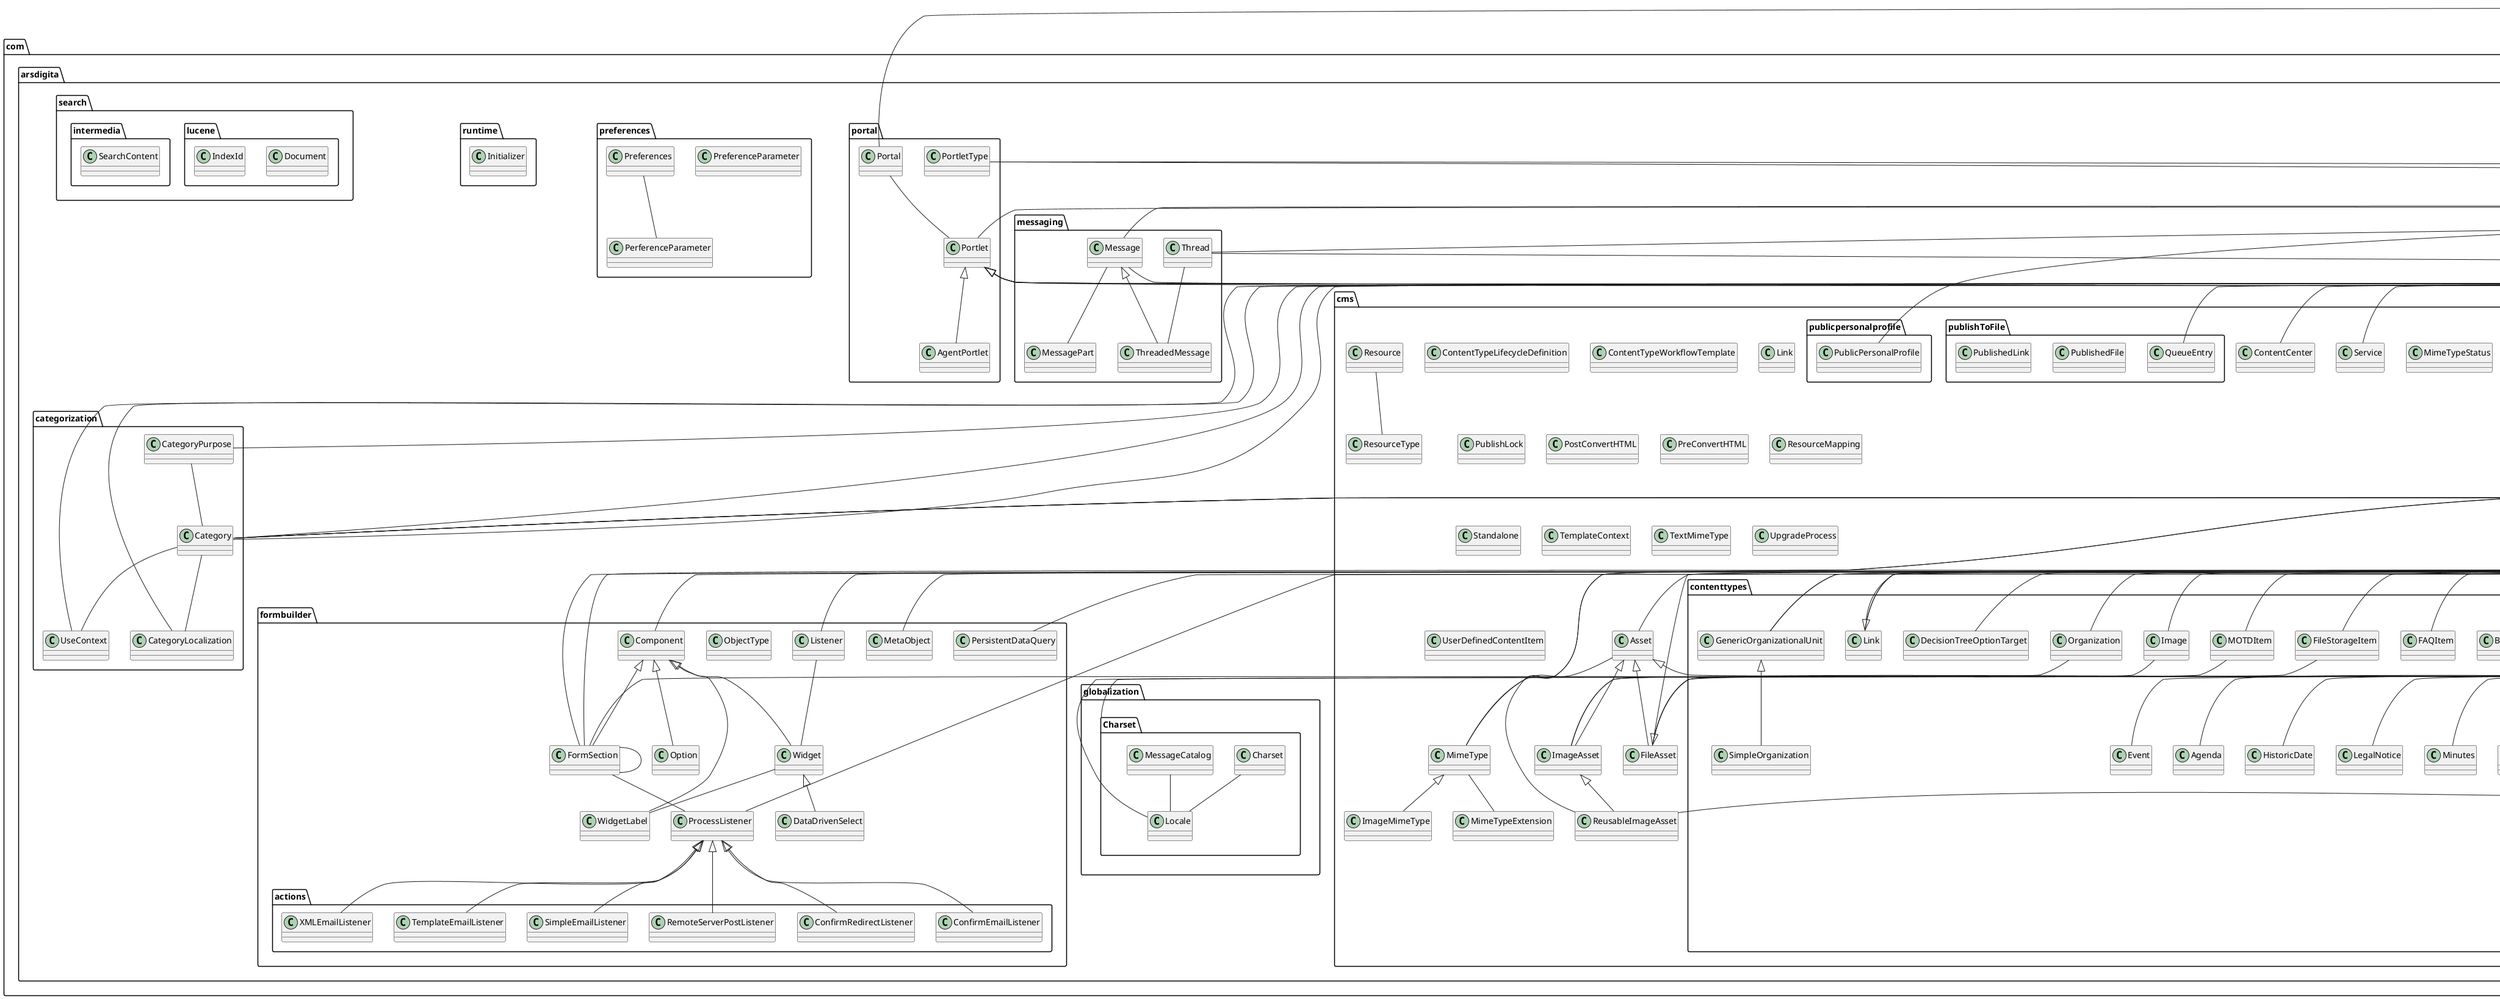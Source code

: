 @startuml

namespace com.arsdigita.auditing {
    class BasicAuditTrail
    
    com.arsdigita.kernel.ACSObject <|-- BasicAuditTrail
    
    BasicAuditTrail -- com.arsdigita.kernel.User
}

namespace com.arsdigita.atoz {

    class AtoZ
    class AtoZProvider
    class CategoryProvider
    class CategoryAlias
    class ItemAlias
    class ItemProvider

    com.arsdigita.web.Application <|-- AtoZ
    com.arsdigita.kernel.ACSObject <|-- AtoZProvider
    com.arsdigita.kernel.ACSObject <|-- ItemAlias
    AtoZProvider <|-- CategoryProvider
    AtoZProvider <|-- ItemProvider
    

    AtoZ -- AtoZProvider
    CategoryProvider -- com.arsdigita.categorization.Category
    CategoryProvider -- com.arsdigita.cms.ContentType
    ItemAlias -- ItemProvider
    ItemAlias -- com.arsdigita.cms.ContentType
    ItemProvider -- com.arsdigita.categorization.Category
}

namespace com.arsdigita.atoz.siteproxy {

    class SiteProxyProvider
    
    com.arsdigita.atoz.AtoZProvider <|-- SiteProxyProvider
    
    SiteProxyProvider -- com.arsdigita.categorization.Category
}

namespace com.arsdigita.auth.http {

    class HttpAuth 
    class Nounce
    class UserLogin

    com.arsdigita.web.Application <|-- HTTPAuth
    com.arsdigita.kernel.ACSObject <|-- UserLogin
}

namespace com.arsdigita.categorization {
    class Category
    class CategoryLocalization
    class UseContext
    class CategoryPurpose

    com.arsdigita.kernel.ACSObject <|-- Category
    com.arsdigita.kernel.ACSObject <|-- CategoryLocalization
    com.arsdigita.kernel.ACSObject <|-- CategoryPurpose

    UseContext -- com.arsdigita.kernel.ACSObject
    Category -- com.arsdigita.kernel.ACSObject

    Category -- CategoryLocalization
    Category -- UseContext
    CategoryPurpose -- Category
}

namespace com.arsdigita.cms {
    
    class Asset
    class AuthoringKit
    class AuthoringStep
    class CategoryTemplateMapping
    class CMSTask
    class CMSTaskType
    class ContentCenter
    class ContentBundle
    class ContentItem
    class ContentPage
    class ContentSection
    class ContentType
    class ContentTypeLifecycleDefinition
    class ContentTypeWorkflowTemplate
    class FileAsset
    class Folder
    class ImageAsset
    class ImageMimeType
    class ItemTemplateMapping
    class Lifecycle
    class LifecycleDefinition
    class LifecycleService
    class Link
    class MimeType
    class MimeTypeExtension
    class MimeTypeStatus
    class Phase
    class PhaseDefinition
    class PublishLock
    class PostConvertHTML
    class PreConvertHTML
    class PublishedLink
    class RelationAttribute
    class ResourceType
    class Resource
    class ResourceMapping
    class ReusableImageAsset
    class SectionTemplateMapping
    class Service
    class Standalone
    class TaskEventURLGenerator
    class TemplateContext
    class Template
    class TextAsset
    class TextMimeType
    class UpgradeProcess
    class UserDefinedContentItem
    class UserHomeFolderMap

    Asset <|-- FileAsset
    Asset <|-- ImageAsset
    Asset <|-- TextAsset
    com.arsdigita.kernel.ACSObject <|-- AuthoringKit
    com.arsdigita.kernel.ACSObject <|-- AuthoringStep
    com.arsdigita.kernel.ACSObject <|-- CategoryTemplateMapping
    com.arsdigita.kernel.ACSObject <|-- ContentType
    com.arsdigita.kernel.ACSObject <|-- Lifecycle
    com.arsdigita.kernel.ACSObject <|-- LifecycleDefinition
    com.arsdigita.kernel.ACSObject <|-- ItemTemplateMapping
    com.arsdigita.kernel.ACSObject <|-- Phase
    com.arsdigita.kernel.ACSObject <|-- PhaseDefinition
    com.arsdigita.kernel.ACSObject <|-- RelationAttribute
    com.arsdigita.kernel.ACSObject <|-- SectionTemplateMapping
    com.arsdigita.kernel.ACSObject <|-- UserHomeFolderMap
    com.arsdigita.web.Application <|-- ContentCenter
    com.arsdigita.web.Application <|-- ContentSection
    com.arsdigita.web.Application <|-- Service
    com.arsdigita.versioning.VersionedACSObject <|-- ContentItem
    com.arsdigita.workflow.simple.UserTask <|-- CMSTask
    ContentItem <|-- Asset
    ContentItem <|-- ContentBundle
    ContentItem <|-- ContentPage
    ContentItem <|-- Folder
    ImageAsset <|-- ReusableImageAsset
    MimeType <|-- ImageMimeType
    TextAsset <|-- Template

    Asset -- MimeType
    AuthoringKit -- ContentType
    AuthoringKit -- AuthoringStep
    CategoryTemplateMapping -- Category
    CategoryTemplateMapping -- ContentType
    CategoryTemplateMapping -- Template
    CategoryTemplateMapping -- ContentSection
    CMSTask -- CMSTaskType
    ContentItem -- com.arsdigita.kernel.ACSObject
    ContentItem -- ContentType
    ContentItem -- ContentSection
    ContentItem -- Folder
    ContentItem -- Lifecycle    
    ContentSection -- com.arsdigita.globalization.Charset
    ContentSection -- com.arsdigita.globalization.Charset.Locale
    ContentSection -- com.arsdigita.kernel.Group    
    ContentSection -- Folder
    ContentSection -- LifecycleDefinition
    ContentType -- com.arsdigita.formbuilder.FormSection
    ContentType -- ContentSection    
    ItemTemplateMapping -- Template
    ItemTemplateMapping -- ContentItem
    Lifecycle -- LifecycleDefinition
    Lifecycle -- Phase
    LifecycleDefinition -- PhaseDefinition
    LifecycleService -- com.arsdigita.kernel.ACSObject
    LifecycleService -- Lifecycle
    MimeType -- MimeTypeExtension
    Phase -- PhaseDefinition
    PublishedLink -- ACSObject
    PublishedLink -- ContentItem
    Resource -- ResourceType
    SectionTemplateMapping -- ContentSection
    SectionTemplateMapping -- ContentType
    SectionTemplateMapping -- Template
    TaskEventURLGenerator -- CMSTaskType
    UserHomeFolderMap -- Folder
    UserHomeFolderMap -- ContentSection
    UserHomeFolderMap -- User
    com.arsdigita.workflow.simple.WorkflowTemplate -- ContentSection

}

namespace com.arsdigita.cms.contentassets {

    class DublinCoreES
    class FileAttachment
    class GenericOrgaUnitTextAsset
    class ItemImageAttachment
    class Notes
    class RelatedLink
    
    com.arsdigita.cms.ContentItem <|-- DublinCoreES
    com.arsdigita.cms.FileAsset <|-- FileAttachment
    com.arsdigita.cms.contenttypes.Link <|-- ReleatedLink
    com.arsdigita.kernel.ACSObject <|-- ItemImageAttachment
    com.arsdigita.kernel.ACSObject <|-- Notes
    com.arsdigita.kernel.ACSObject <|-- GenericOrgaUnitTextAsset
    
    DublinCoreES -- com.arsdigita.cms.ContentItem
    FileAttachment -- com.arsdigita.cms.ContentItem
    GenericOrgaUnitTextAsset -- com.arsdigita.cms.contenttypes.GenericOrganizationalUnit
    ItemImageAttachment -- Link
    ItemImageAttachment -- ReusableImageAsset
    ItemImageAttachment -- com.arsdigita.cms.ContentItem
    Note -- com.arsdigita.cms.ContentItem
    ReleatedLink -- ContentItem
    ReleatedLink -- com.arsdigita.cms.MimeType
}

namespace com.arsdigita.cms.contenttypes {
    
    class AddressType
    class Agenda
    class Article
    class ArticleSection
    class Bookmark
    class Contact
    class ContentGroup
    class ContentGroupAssociation
    class DecisionTree
    class DecisionTreeSection
    class DecisionTreeOption
    class DecisionTreeSectionOptionTarget
    class Event
    class FAQItem
    class FileStorageItem
    class GenericAddress
    class GenericAddressBundle
    class GenericArticle
    class GenericContact
    class GenericContactBundle
    class GenericContactEntry
    class GenericOrganizationalUnit
    class GenericOrganizationalUnitBundle
    class GenericPerson
    class GenericPersonBundle
    class GlossaryItem
    class HistoricDate
    class Image
    class InlineSite
    class IsoCountry
    class Job
    class LegalNotice
    class Link
    class Member
    class Minutes
    class MOTDItem
    class MultiPartArticle
    class NewsItem
    class Organization
    class Person
    class PressRelease
    class PublicPersonalProfile
    class PublicPersonalProfileBundle
    class PublicPersonalProfileNavItem
    class ResearchNetwork
    class ResearchNetworkMembership
    class Service
    class SimpleAddress
    class SimpleOrganization
    class SimpleOrganizationBundle
    class SiteProxy
    class Survey
    class SurveyResponse
    class SurveyAnswer
    
    com.arsdigita.kernel.ACSObject <|-- Link
    com.arsdigita.kernel.ACSObject <|-- ResearchNetworkMembership
    com.arsdigita.cms.ContentItem <|-- ContentGroup
    com.arsdigita.cms.ContentItem <|-- ContentGroupAssociation
    com.arsdigita.cms.ContentItem <|-- SurveyResponse
    com.arsdigita.cms.ContentItem <|-- SurveyAnswer
    com.arsdigita.cms.ContentBundle <|-- GenericAddressBundle
    com.arsdigita.cms.ContentBundle <|-- GenericContactBundle
    com.arsdigita.cms.ContentBundle <|-- GenericOrganizationalUnitBundle
    com.arsdigita.cms.ContentBundle <|-- GenericPersonBundle
    com.arsdigita.cms.ContentBundle <|-- PublicPersonalProfileBundle
    com.arsdigita.cms.ContentItem <|-- GenericContactEntry
    com.arsdigita.cms.ContentItem <|-- DecisionTreeSectionOption
    com.arsdigita.cms.ContentItem <|-- DecisionTreeOptionTarget
    com.arsdigita.cms.ContentPage <|-- ArticleSection
    com.arsdigita.cms.ContentPage <|-- Bookmark
    com.arsdigita.cms.ContentPage <|-- DecisionTree
    com.arsdigita.cms.ContentPage <|-- DecisionTreeSection
    com.arsdigita.cms.ContentPage <|-- FAQItem
    com.arsdigita.cms.ContentPage <|-- FileStorageItem
    com.arsdigita.cms.ContentPage <|-- GenericAddress
    com.arsdigita.cms.ContentPage <|-- GenericArticle
    com.arsdigita.cms.ContentPage <|-- GenericContact
    com.arsdigita.cms.ContentPage <|-- GenericOrganizationalUnit
    com.arsdigita.cms.ContentPage <|-- GenericPerson
    com.arsdigita.cms.ContentPage <|-- GlossaryItem
    com.arsdigita.cms.ContentPage <|-- Image
    com.arsdigita.cms.ContentPage <|-- InlineSite
    com.arsdigita.cms.ContentPage <|-- Job
    com.arsdigita.cms.ContentPage <|-- MOTDItem
    com.arsdigita.cms.ContentPage <|-- MultiPartArticle
    com.arsdigita.cms.ContentPage <|-- Organization
    com.arsdigita.cms.ContentPage <|-- PublicPersonalProfile
    com.arsdigita.cms.ContentPage <|-- ResearchNetwork
    com.arsdigita.cms.ContentPage <|-- Service
    com.arsdigita.cms.ContentPage <|-- SimpleAddress
    com.arsdigita.cms.ContentPage <|-- SiteProxy
    com.arsdigita.cms.ContentPage <|-- Survey
    GenericAddress <|-- Address
    GenericArticle <|-- Agenda
    GenericArticle <|-- Article
    GenericArticle <|-- Event
    GenericArticle <|-- HistoricDate
    GenericArticle <|-- LegalNotice
    GenericArticle <|-- Minutes
    GenericArticle <|-- NewsItem
    GenericArticle <|-- PressRelease
    GenericContact <|-- Contact
    GenericPerson <|-- Member
    GenericPerson <|-- Person
    GenericOrganizationalUnit <|-- SimpleOrganization
    GenericOrganizationalUnitBundle <|-- SimpleOrganizationBundle
    
    ArticleSection -- com.arsdigita.cms.TextAsset
    ArticleSection -- com.arsdigita.cms.ReusableImageAsset
    ContentGroup -- ContentGroupAssociation
    ContentGroupAssociation -- com.arsdigita.cms.ContentItem
    DecisionTree -- DecisionTreeSection
    DecisionTreeSection -- DecisionTreeSectionOption
    DecisionTreeSection -- com.arsdigita.cms.TextAsset
    DecisionTreeSectionOption -- DecisionTreeptionTarget
    FileStorageItem -- com.arsdigita.cms.FileAsset
    GenericContact -- GenericContactEntry
    GenericContactBundle -- GenericPersonBundle
    GenericContactBundle -- GenericAddressBundle
    GenericOrganizationalUnitBundle -- GenericContactBundle
    GenericOrganizationalUnitBundle -- GenericPersonBundle
    Image -- com.arsdigita.cms.ImageAsset
    Link -- ContentItem
    MOTDItem -- com.arsdigita.cms.FileAsset
    Organization -- com.arsdigita.cms.ImageAsset
    MultiPartArticle -- ArticleSection
    PublicPersonalProfileBundle -- GenericPersonBundle
    PublicPersonalProfile -- PublicPersonalProfileNavItem
    ResearchNetwork -- ResearchNetworkMembership
    ResarchNetworkMembership -- Person
    SimpleAddress -- IsoCountry
    Survey -- com.arsdigita.formbuilder.FormSection
    Survey -- SurveyResponse
    SurveyResponse -- SurveyAnswer
}

namespace com.arsdigita.cms.contenttypes.xmlfeed {

    class XMLFeed

    com.arsdigita.cms.formbuilder.FormItem <|-- XMLFeed
    
    XMLFeed -- com.arsdigita.cms.FileAsset
}

namespace com.arsdigita.cms.formbuilder {

    class FormItem
    class FormSectionItem
    class FormSectionWrapper
    
    com.arsdigita.cms.ContentPage <|-- FormItem
    com.arsdigita.cms.ContentPage <|-- FormSectionItem
    com.arsdigita.formbuoilder.Component <|-- FormSectionWrapper
    

    FormItem -- com.arsdigita.formbuilder.FormSection
    FormSection -- com.arsdigita.formbuilder.FormSection
    FormSectionWrapper -- FormSectionItem
}

namespace com.arsdigita.cms.portlet {

    class ContentDirectoryPortlet
    class ContentItemPortlet
    class ContentSectionsPortlet
    class TaskPortlet

    com.arsdigita.portal.Portlet <|-- ContentDirectoryPortlet
    com.arsdigita.portal.Portlet <|-- ContentItemPortlet
    com.arsdigita.portal.Portlet <|-- ContentSectionsPortlet
    com.arsdigita.portal.Portlet <|-- TaskPortlet

    ContentItemPortlet -- com.arsdigita.cms.ContentItem
}

namespace com.arsdigita.cms.publicpersonalprofile {

    class PublicPersonalProfile

    com.arsdigita.kernel.Application <|-- PublicPersonalProfile

}

namespace com.arsdigita.cms.publishToFile {

    class QueueEntry
    class PublishedFile
    class PublishedLink
    
    QueueEntry -- com.arsdigita.web.Host
}

namespace com.arsdigita.formbuilder {

    class Component
    class DataDrivenSelect
    class FormSection
    class Listener
    class MetaObject
    class ObjectType
    class Option
    class PersistentDataQuery
    class ProcessListener
    class Widget
    class WidgetLabel

    com.arsdigita.kernel.ACSObject <|-- Component
    com.arsdigita.kernel.ACSObject <|-- Listener
    com.arsdigita.kernel.ACSObject <|-- MetaObject
    com.arsdigita.kernel.ACSObject <|-- PersistentDataQuery
    com.arsdigita.kernel.ACSObject <|-- ProcessListener

    Component <|-- FormSection
    Component <|-- Option
    Component <|-- Widget
    Component <|-- WidgetLabel
    Widget <|-- DataDrivenSelect

    Listener -- Widget
    FormSection -- ProcessListener
    Widget -- WidgetLabel

}

namespace com.arsdigita.formbuilder.actions {

    class ConfirmEmailListener
    class ConfirmRedirectListener
    class RemoteServerPostListener
    class SimpleEmailListener
    class TemplateEmailListener
    class XMLEmailListener

    com.arsdigita.formbuilder.ProcessListener <|-- ConfirmEmailListener
    com.arsdigita.formbuilder.ProcessListener <|-- ConfirmRedirectListener
    com.arsdigita.formbuilder.ProcessListener <|-- RemoteServerPostListener
    com.arsdigita.formbuilder.ProcessListener <|-- SimpleEmailListener
    com.arsdigita.formbuilder.ProcessListener <|-- TemplateEmailListener
    com.arsdigita.formbuilder.ProcessListener <|-- XMLEmailListener
}

namespace com.arsdigita.globalization.Charset {
    
    class Charset
    class Locale
    class MessageCatalog

    Charset -- Locale
    MessageCatalog -- Locale
}

namespace com.arsdigita.kernel {

    class ACSObject
    class EmailAdress
    class Group
    class Party
    class PartyEmail
    class PersonName
    class ResourceType
    class Resource
    class Role
    class ObjectContext
    class User
    class UserAuthentication

    ACSObject <|-- Party
    Party <|-- Group
    Party <|-- User

    Group -- User
    Group -- Role
    ObjectContext -- ACSObject
    Party -- PartyEmail
    Party -- com.arsdigita.kernel.permissions.Permission
    Party -- UserAuthentication
    Resource -- ResourceType
    User -- com.arsdigita.kernel.permissions.Permission
    User -- PersonName
    User -- UserAuthentication

}

namespace com.arsdigita.kernel.permissions {

        class Permission
        class Privilege

        Permission -- com.arsdigita.kernel.ACSObject
        Permission -- Privilege
}

namespace com.arsdigita.kernel.security {
        class KeyStore
    }

namespace com.arsdigita.messaging {
    
    class Message
    class MessagePart
    class Thread
    class ThreadedMessage

    com.arsdigita.kernel.ACSObject <|-- Message
    com.arsdigita.kernel.ACSObject <|-- Thread
    Message <|-- ThreadedMessage

    Message -- MessagePart
    Message -- com.arsdigita.kernel.Party
    Thread -- ThreadedMessage
    Thread -- Party
}

namespace com.arsdigita.notification {

    class Digest
    class Notification
    class QueueItem

    com.arsdigita.kernel.ACSObject <|-- Digest
    com.arsdigita.kernel.ACSObject <|-- Notification
}

namespace com.arsdigita.persistence {
    
    class DynamicAssociation
    class DynamicObjectType

    com.arsdigita.kernel.ACSObject <|-- DynamicAssociation
    com.arsdigita.kernel.ACSObject <|-- DynamicObjectType
}

namespace com.arsdigita.portal {
    
    class AgentPortlet
    class Portal
    class Portlet
    class PortletType

    Portlet <|-- AgentPortlet
    com.arsdigita.kernel.Resource <|-- Portal
    com.arsdigita.kernel.Resource <|-- Portlet
    com.arsdigita.kernel.ResourceType <|-- PortletType
    
    Portal -- Portlet
    PortletType -- com.arsdigita.web.ApplicationType
}

namespace com.arsdigita.cms.portletdataprovider {

    class PortletDataProvider

    com.arsdigita.web.Application <|-- PortletDataProvider
}

namespace com.arsdigita.preferences {
    
    class PreferenceParameter
    class Preferences

    Preferences -- PerferenceParameter
}

namespace com.arsdigita.runtime {
    
    class Initializer
}

namespace com.arsdigita.search.lucene {

    class Document
    class IndexId
}

namespace com.arsdigita.search.intermedia {

    class SearchContent
}

namespace com.arsdigita.ui.Login {

    class Login

    com.arsdigita.web.Application <|-- Login
}

namespace com.arsdigita.ui.admin {

    class Admin

    com.arsdigita.web.Application <|-- Admin
}

namespace com.arsdigita.ui.permissions {

    class Permissions

    com.arsdigita.web.Application <|-- Permissions
}

namespace com.arsdigita.versioning {
    
    class BlobOperation
    class ClobOperation
    class DataObjectChange
    class EventType
    class GenericOperation
    class JavaClass
    class Operation
    class Tag
    class Txn
    class VersionedACSObject
    
    com.arsdigita.kernel.ACSObject <|-- VersionedACSObject
    Operation <|-- BlobOperation
    Operation <|-- ClobOperation
    Operation <|-- GenericOperation

    DataObjectChange -- Txn
    DataObjectChange --Operation
    EventType -- Operation
    JavaClass --Operation
    Txn -- com.arsdigita.kernel.User
    Txn -- Tag
    Txn -- DataObjectChange
}

namespace com.arsdigita.web {

    class Application
    class ApplicationType
    class Host

    com.arsdigita.kernel.Resource <|-- Application
    com.arsdigita.kernel.ResourceType <|-- ApplicationType

    Application -- com.arsdigita.kernel.Group
    ApplicationType -- com.arsdigita.kernel.permissions.Privilege
    ApplicationType -- com.arsdigita.kernel.Group
}

namespace com.arsdigita.webdevsupport {

    class WebDevSupport

    com.arsdigita.web.Application <|-- WebDevSupport
}

namespace com.arsdigita.workflow.simple {

    class Task
    class TaskComment
    class UserTask
    class Workflow
    class WorkflowTemplate

    com.arsdigita.kernel.ACSObject <|-- Task
    Task <|-- UserTask
    Task <|-- Workflow
    Workflow <|-- WorkflowTemplate

    Task -- TaskComment
    UserTask -- com.arsdigita.kernel.User
    UserTask -- com.arsdigita.kernel.Group
    Workflow --Task
    Workflow -- com.arsdigita.kernel.ACSObject
}

namespace com.arsdigita.workspace {
    
    class BookmarkApplication
    class Bookmark
    class BookmarkPortlet

    com.arsdigita.web.Application <|-- BookmarkApplication
    com.arsdigita.kernel.ACSObject <|-- Bookmark
    com.arsdigita.portal.Portlet <|-- BookmarkPortlet

    BookmarkApplication -- Bookmark
}

@enduml